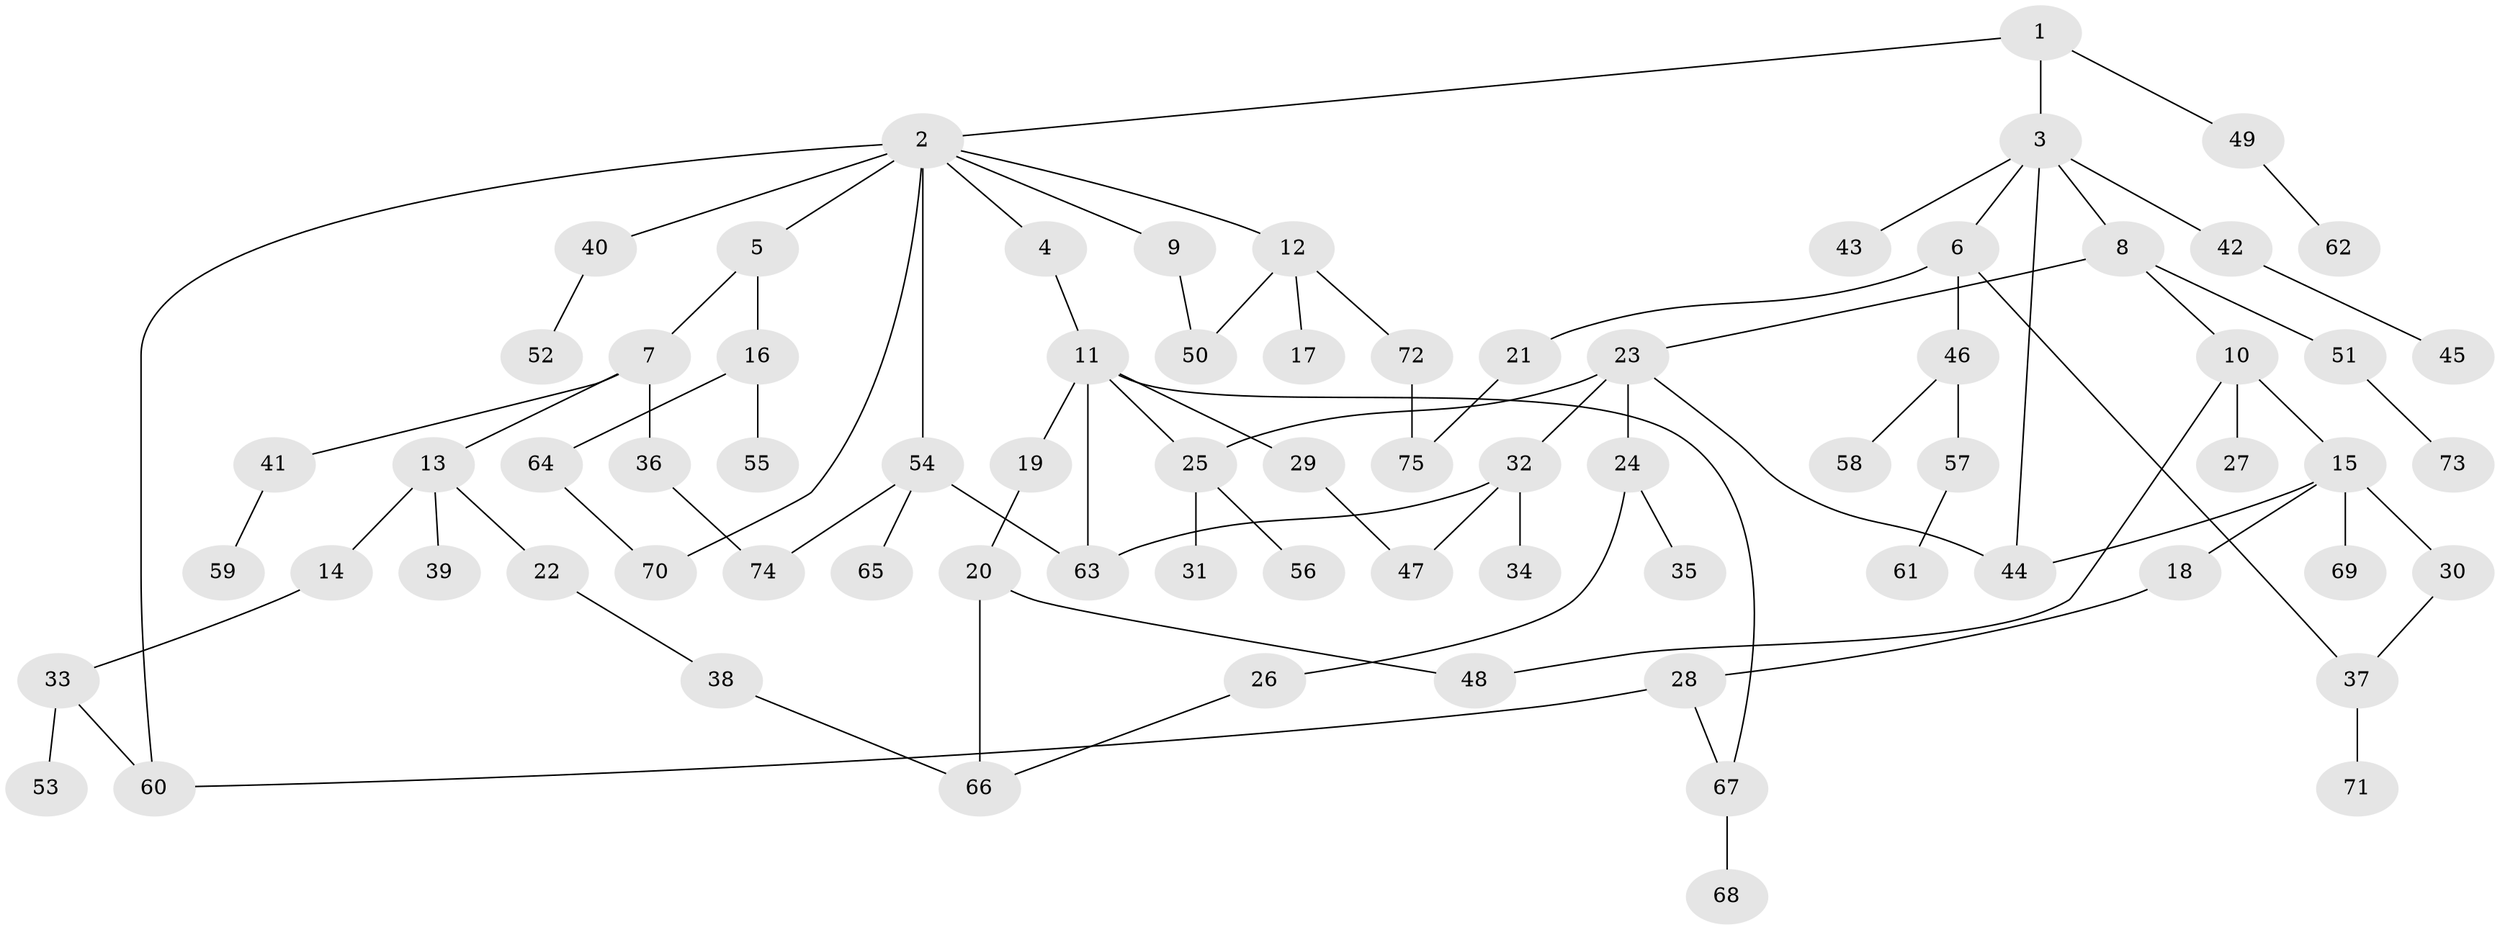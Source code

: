 // Generated by graph-tools (version 1.1) at 2025/10/02/27/25 16:10:53]
// undirected, 75 vertices, 91 edges
graph export_dot {
graph [start="1"]
  node [color=gray90,style=filled];
  1;
  2;
  3;
  4;
  5;
  6;
  7;
  8;
  9;
  10;
  11;
  12;
  13;
  14;
  15;
  16;
  17;
  18;
  19;
  20;
  21;
  22;
  23;
  24;
  25;
  26;
  27;
  28;
  29;
  30;
  31;
  32;
  33;
  34;
  35;
  36;
  37;
  38;
  39;
  40;
  41;
  42;
  43;
  44;
  45;
  46;
  47;
  48;
  49;
  50;
  51;
  52;
  53;
  54;
  55;
  56;
  57;
  58;
  59;
  60;
  61;
  62;
  63;
  64;
  65;
  66;
  67;
  68;
  69;
  70;
  71;
  72;
  73;
  74;
  75;
  1 -- 2;
  1 -- 3;
  1 -- 49;
  2 -- 4;
  2 -- 5;
  2 -- 9;
  2 -- 12;
  2 -- 40;
  2 -- 54;
  2 -- 60;
  2 -- 70;
  3 -- 6;
  3 -- 8;
  3 -- 42;
  3 -- 43;
  3 -- 44;
  4 -- 11;
  5 -- 7;
  5 -- 16;
  6 -- 21;
  6 -- 46;
  6 -- 37;
  7 -- 13;
  7 -- 36;
  7 -- 41;
  8 -- 10;
  8 -- 23;
  8 -- 51;
  9 -- 50;
  10 -- 15;
  10 -- 27;
  10 -- 48;
  11 -- 19;
  11 -- 25;
  11 -- 29;
  11 -- 67;
  11 -- 63;
  12 -- 17;
  12 -- 50;
  12 -- 72;
  13 -- 14;
  13 -- 22;
  13 -- 39;
  14 -- 33;
  15 -- 18;
  15 -- 30;
  15 -- 44;
  15 -- 69;
  16 -- 55;
  16 -- 64;
  18 -- 28;
  19 -- 20;
  20 -- 48;
  20 -- 66;
  21 -- 75;
  22 -- 38;
  23 -- 24;
  23 -- 32;
  23 -- 44;
  23 -- 25;
  24 -- 26;
  24 -- 35;
  25 -- 31;
  25 -- 56;
  26 -- 66;
  28 -- 67;
  28 -- 60;
  29 -- 47;
  30 -- 37;
  32 -- 34;
  32 -- 63;
  32 -- 47;
  33 -- 53;
  33 -- 60;
  36 -- 74;
  37 -- 71;
  38 -- 66;
  40 -- 52;
  41 -- 59;
  42 -- 45;
  46 -- 57;
  46 -- 58;
  49 -- 62;
  51 -- 73;
  54 -- 65;
  54 -- 74;
  54 -- 63;
  57 -- 61;
  64 -- 70;
  67 -- 68;
  72 -- 75;
}
